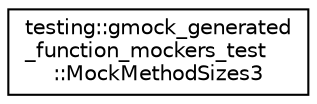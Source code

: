 digraph "类继承关系图"
{
 // LATEX_PDF_SIZE
  edge [fontname="Helvetica",fontsize="10",labelfontname="Helvetica",labelfontsize="10"];
  node [fontname="Helvetica",fontsize="10",shape=record];
  rankdir="LR";
  Node0 [label="testing::gmock_generated\l_function_mockers_test\l::MockMethodSizes3",height=0.2,width=0.4,color="black", fillcolor="white", style="filled",URL="$structtesting_1_1gmock__generated__function__mockers__test_1_1MockMethodSizes3.html",tooltip=" "];
}
